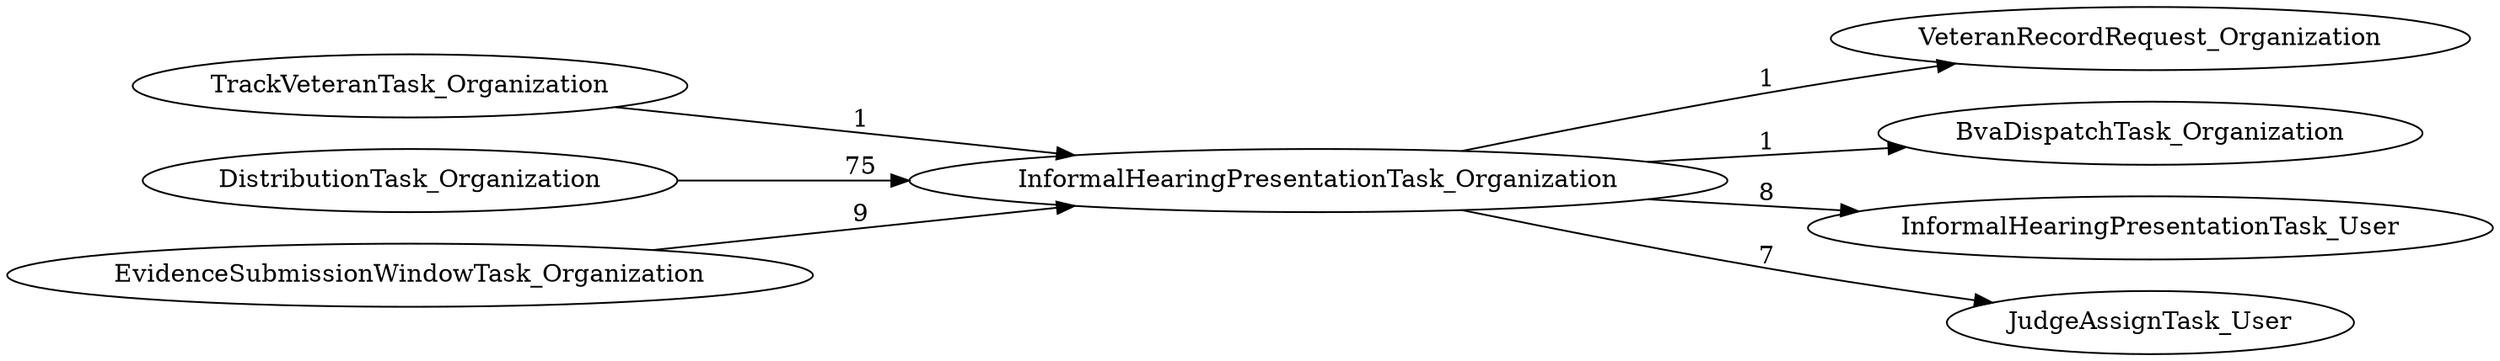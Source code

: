 digraph G {
rankdir="LR";
"TrackVeteranTask_Organization" -> "InformalHearingPresentationTask_Organization" [label=1]
"InformalHearingPresentationTask_Organization" -> "VeteranRecordRequest_Organization" [label=1]
"InformalHearingPresentationTask_Organization" -> "BvaDispatchTask_Organization" [label=1]
"InformalHearingPresentationTask_Organization" -> "InformalHearingPresentationTask_User" [label=8]
"DistributionTask_Organization" -> "InformalHearingPresentationTask_Organization" [label=75]
"InformalHearingPresentationTask_Organization" -> "JudgeAssignTask_User" [label=7]
"EvidenceSubmissionWindowTask_Organization" -> "InformalHearingPresentationTask_Organization" [label=9]
}
